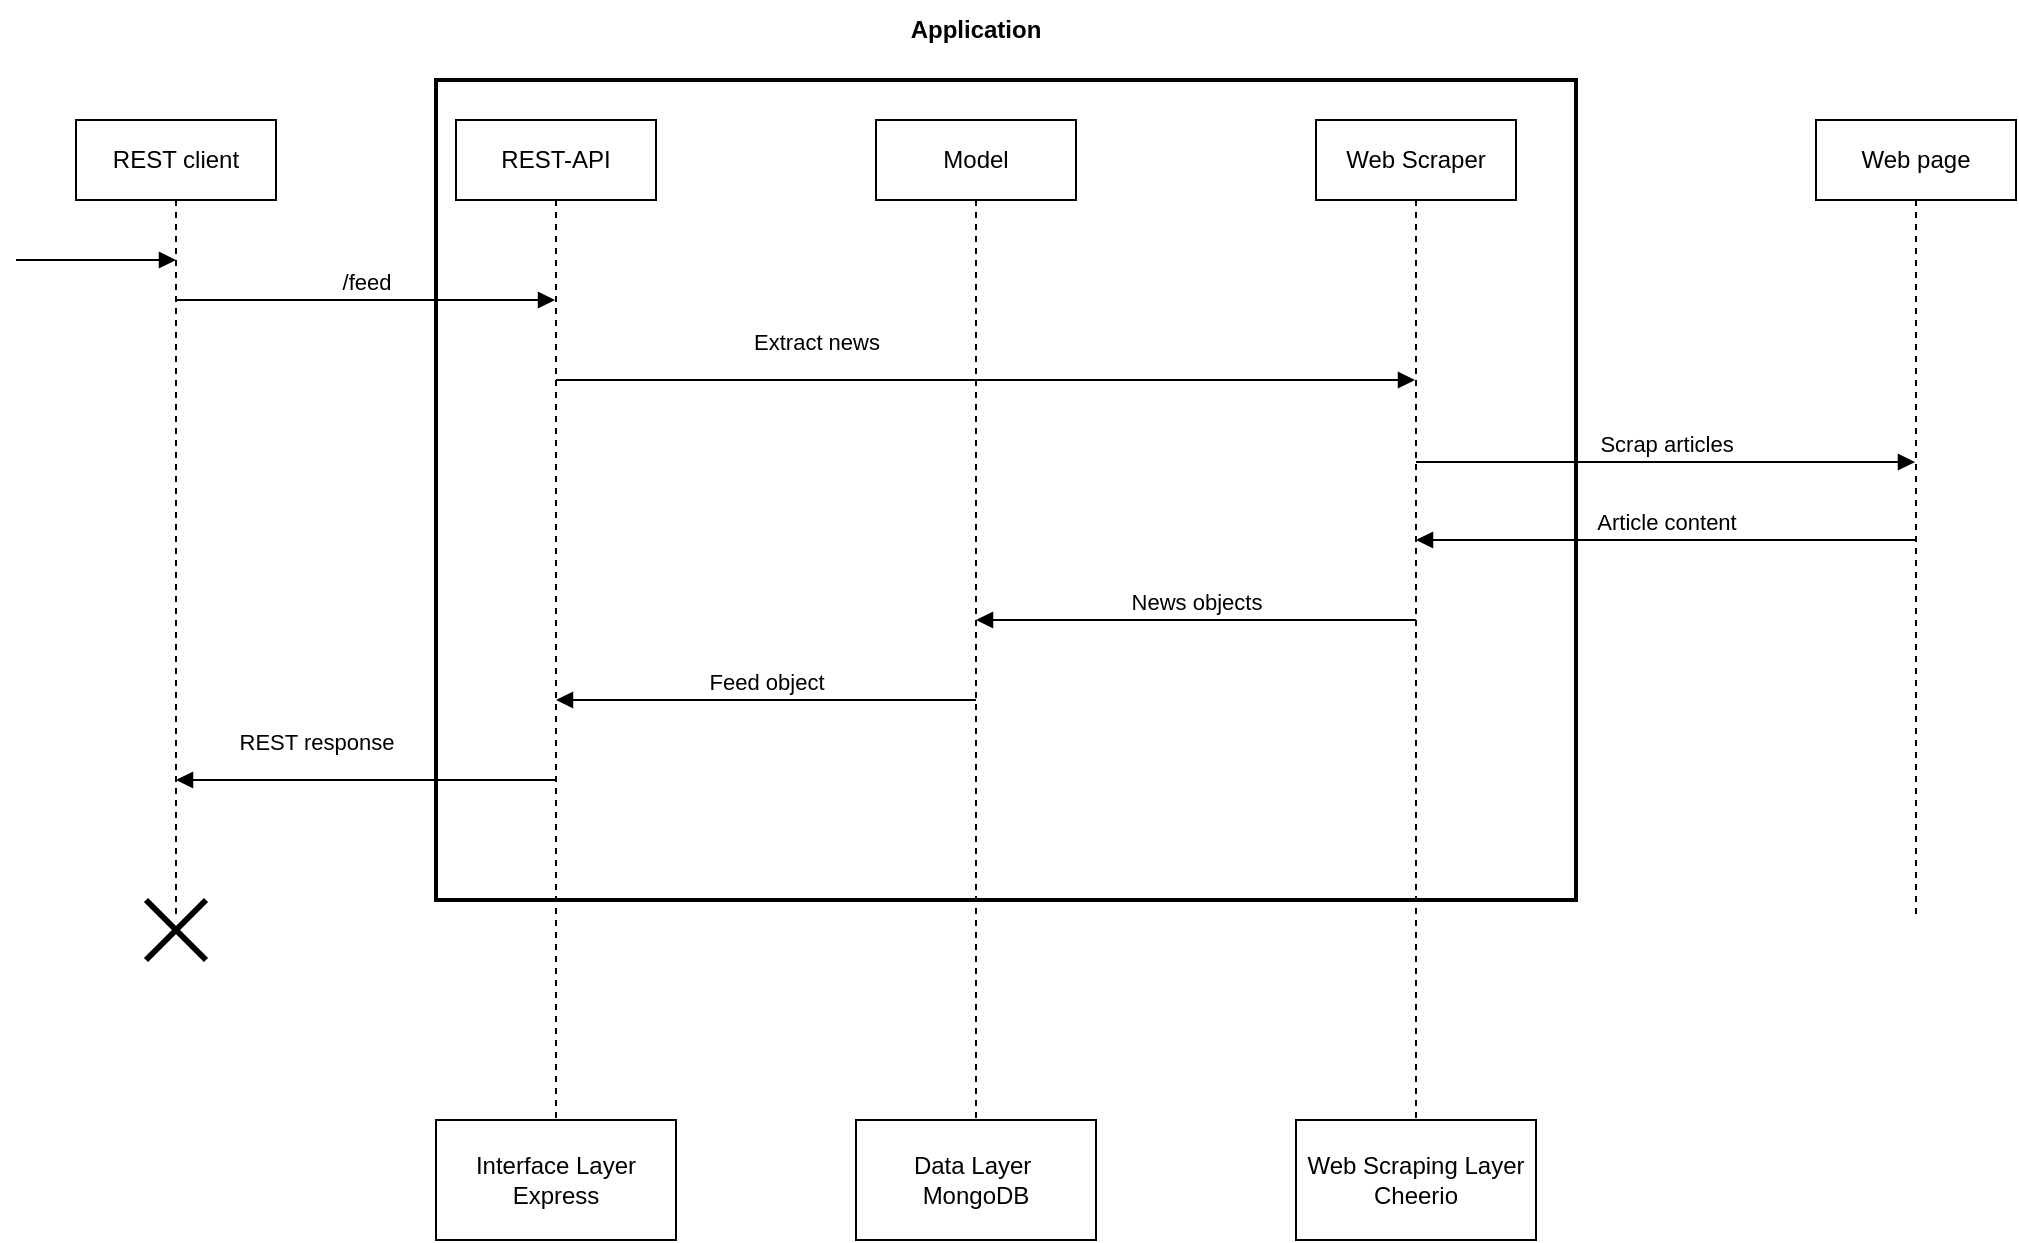 <mxfile version="27.1.1">
  <diagram name="Page-1" id="nVaYFteq29Qod8nZuQbi">
    <mxGraphModel dx="2276" dy="761" grid="1" gridSize="10" guides="1" tooltips="1" connect="1" arrows="1" fold="1" page="1" pageScale="1" pageWidth="850" pageHeight="1100" math="0" shadow="0">
      <root>
        <mxCell id="0" />
        <mxCell id="1" parent="0" />
        <mxCell id="tsgmGJa1XhRt7jZv6oGx-1" value="REST client" style="shape=umlLifeline;perimeter=lifelinePerimeter;whiteSpace=wrap;html=1;container=1;dropTarget=0;collapsible=0;recursiveResize=0;outlineConnect=0;portConstraint=eastwest;newEdgeStyle={&quot;curved&quot;:0,&quot;rounded&quot;:0};" vertex="1" parent="1">
          <mxGeometry x="-180" y="240" width="100" height="400" as="geometry" />
        </mxCell>
        <mxCell id="tsgmGJa1XhRt7jZv6oGx-2" value="REST-API" style="shape=umlLifeline;perimeter=lifelinePerimeter;whiteSpace=wrap;html=1;container=1;dropTarget=0;collapsible=0;recursiveResize=0;outlineConnect=0;portConstraint=eastwest;newEdgeStyle={&quot;curved&quot;:0,&quot;rounded&quot;:0};" vertex="1" parent="1">
          <mxGeometry x="10" y="240" width="100" height="500" as="geometry" />
        </mxCell>
        <mxCell id="tsgmGJa1XhRt7jZv6oGx-3" value="Model" style="shape=umlLifeline;perimeter=lifelinePerimeter;whiteSpace=wrap;html=1;container=1;dropTarget=0;collapsible=0;recursiveResize=0;outlineConnect=0;portConstraint=eastwest;newEdgeStyle={&quot;curved&quot;:0,&quot;rounded&quot;:0};" vertex="1" parent="1">
          <mxGeometry x="220" y="240" width="100" height="500" as="geometry" />
        </mxCell>
        <mxCell id="tsgmGJa1XhRt7jZv6oGx-4" value="Web Scraper" style="shape=umlLifeline;perimeter=lifelinePerimeter;whiteSpace=wrap;html=1;container=1;dropTarget=0;collapsible=0;recursiveResize=0;outlineConnect=0;portConstraint=eastwest;newEdgeStyle={&quot;curved&quot;:0,&quot;rounded&quot;:0};" vertex="1" parent="1">
          <mxGeometry x="440" y="240" width="100" height="500" as="geometry" />
        </mxCell>
        <mxCell id="tsgmGJa1XhRt7jZv6oGx-5" value="Web page" style="shape=umlLifeline;perimeter=lifelinePerimeter;whiteSpace=wrap;html=1;container=1;dropTarget=0;collapsible=0;recursiveResize=0;outlineConnect=0;portConstraint=eastwest;newEdgeStyle={&quot;curved&quot;:0,&quot;rounded&quot;:0};" vertex="1" parent="1">
          <mxGeometry x="690" y="240" width="100" height="400" as="geometry" />
        </mxCell>
        <mxCell id="tsgmGJa1XhRt7jZv6oGx-6" value="" style="html=1;verticalAlign=bottom;endArrow=block;curved=0;rounded=0;" edge="1" parent="1">
          <mxGeometry width="80" relative="1" as="geometry">
            <mxPoint x="-210" y="310" as="sourcePoint" />
            <mxPoint x="-130" y="310" as="targetPoint" />
          </mxGeometry>
        </mxCell>
        <mxCell id="tsgmGJa1XhRt7jZv6oGx-7" value="/feed" style="html=1;verticalAlign=bottom;endArrow=block;curved=0;rounded=0;" edge="1" parent="1" target="tsgmGJa1XhRt7jZv6oGx-2">
          <mxGeometry width="80" relative="1" as="geometry">
            <mxPoint x="-130" y="330" as="sourcePoint" />
            <mxPoint x="-50" y="330" as="targetPoint" />
          </mxGeometry>
        </mxCell>
        <mxCell id="tsgmGJa1XhRt7jZv6oGx-8" value="Extract news" style="html=1;verticalAlign=bottom;endArrow=block;curved=0;rounded=0;" edge="1" parent="1" target="tsgmGJa1XhRt7jZv6oGx-4">
          <mxGeometry x="-0.395" y="10" width="80" relative="1" as="geometry">
            <mxPoint x="60" y="370" as="sourcePoint" />
            <mxPoint x="250" y="370" as="targetPoint" />
            <mxPoint as="offset" />
          </mxGeometry>
        </mxCell>
        <mxCell id="tsgmGJa1XhRt7jZv6oGx-10" value="Scrap articles" style="html=1;verticalAlign=bottom;endArrow=block;curved=0;rounded=0;" edge="1" parent="1">
          <mxGeometry width="80" relative="1" as="geometry">
            <mxPoint x="490" y="411" as="sourcePoint" />
            <mxPoint x="739.5" y="411" as="targetPoint" />
          </mxGeometry>
        </mxCell>
        <mxCell id="tsgmGJa1XhRt7jZv6oGx-11" value="Article content" style="html=1;verticalAlign=bottom;endArrow=block;curved=0;rounded=0;" edge="1" parent="1" target="tsgmGJa1XhRt7jZv6oGx-4">
          <mxGeometry width="80" relative="1" as="geometry">
            <mxPoint x="740.5" y="450" as="sourcePoint" />
            <mxPoint x="630" y="450" as="targetPoint" />
          </mxGeometry>
        </mxCell>
        <mxCell id="tsgmGJa1XhRt7jZv6oGx-12" value="News objects" style="html=1;verticalAlign=bottom;endArrow=block;curved=0;rounded=0;" edge="1" parent="1">
          <mxGeometry width="80" relative="1" as="geometry">
            <mxPoint x="490" y="490" as="sourcePoint" />
            <mxPoint x="270" y="490" as="targetPoint" />
          </mxGeometry>
        </mxCell>
        <mxCell id="tsgmGJa1XhRt7jZv6oGx-13" value="Feed object" style="html=1;verticalAlign=bottom;endArrow=block;curved=0;rounded=0;" edge="1" parent="1">
          <mxGeometry width="80" relative="1" as="geometry">
            <mxPoint x="270" y="530" as="sourcePoint" />
            <mxPoint x="60" y="530" as="targetPoint" />
          </mxGeometry>
        </mxCell>
        <mxCell id="tsgmGJa1XhRt7jZv6oGx-14" value="REST response" style="html=1;verticalAlign=bottom;endArrow=block;curved=0;rounded=0;" edge="1" parent="1">
          <mxGeometry x="0.263" y="-10" width="80" relative="1" as="geometry">
            <mxPoint x="60" y="570" as="sourcePoint" />
            <mxPoint x="-130" y="570" as="targetPoint" />
            <mxPoint as="offset" />
          </mxGeometry>
        </mxCell>
        <mxCell id="tsgmGJa1XhRt7jZv6oGx-15" value="" style="shape=umlDestroy;whiteSpace=wrap;html=1;strokeWidth=3;targetShapes=umlLifeline;" vertex="1" parent="1">
          <mxGeometry x="-145" y="630" width="30" height="30" as="geometry" />
        </mxCell>
        <mxCell id="tsgmGJa1XhRt7jZv6oGx-19" value="Interface Layer Express" style="rounded=0;whiteSpace=wrap;html=1;" vertex="1" parent="1">
          <mxGeometry y="740" width="120" height="60" as="geometry" />
        </mxCell>
        <mxCell id="tsgmGJa1XhRt7jZv6oGx-20" value="Data Layer&amp;nbsp; MongoDB" style="rounded=0;whiteSpace=wrap;html=1;" vertex="1" parent="1">
          <mxGeometry x="210" y="740" width="120" height="60" as="geometry" />
        </mxCell>
        <mxCell id="tsgmGJa1XhRt7jZv6oGx-21" value="Web Scraping Layer Cheerio" style="rounded=0;whiteSpace=wrap;html=1;" vertex="1" parent="1">
          <mxGeometry x="430" y="740" width="120" height="60" as="geometry" />
        </mxCell>
        <mxCell id="tsgmGJa1XhRt7jZv6oGx-22" value="" style="rounded=0;whiteSpace=wrap;html=1;fillColor=none;strokeWidth=2;" vertex="1" parent="1">
          <mxGeometry y="220" width="570" height="410" as="geometry" />
        </mxCell>
        <mxCell id="tsgmGJa1XhRt7jZv6oGx-23" value="&lt;b&gt;Application&lt;/b&gt;" style="text;html=1;align=center;verticalAlign=middle;whiteSpace=wrap;rounded=0;" vertex="1" parent="1">
          <mxGeometry x="240" y="180" width="60" height="30" as="geometry" />
        </mxCell>
      </root>
    </mxGraphModel>
  </diagram>
</mxfile>
